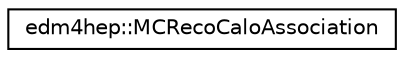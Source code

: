 digraph "Graphical Class Hierarchy"
{
 // LATEX_PDF_SIZE
  edge [fontname="Helvetica",fontsize="10",labelfontname="Helvetica",labelfontsize="10"];
  node [fontname="Helvetica",fontsize="10",shape=record];
  rankdir="LR";
  Node0 [label="edm4hep::MCRecoCaloAssociation",height=0.2,width=0.4,color="black", fillcolor="white", style="filled",URL="$classedm4hep_1_1_m_c_reco_calo_association.html",tooltip="Association between a CaloHit and the corresponding simulated CaloHit."];
}
